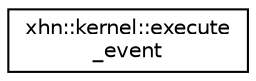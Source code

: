 digraph "Graphical Class Hierarchy"
{
  edge [fontname="Helvetica",fontsize="10",labelfontname="Helvetica",labelfontsize="10"];
  node [fontname="Helvetica",fontsize="10",shape=record];
  rankdir="LR";
  Node1 [label="xhn::kernel::execute\l_event",height=0.2,width=0.4,color="black", fillcolor="white", style="filled",URL="$structxhn_1_1kernel_1_1execute__event.html"];
}
